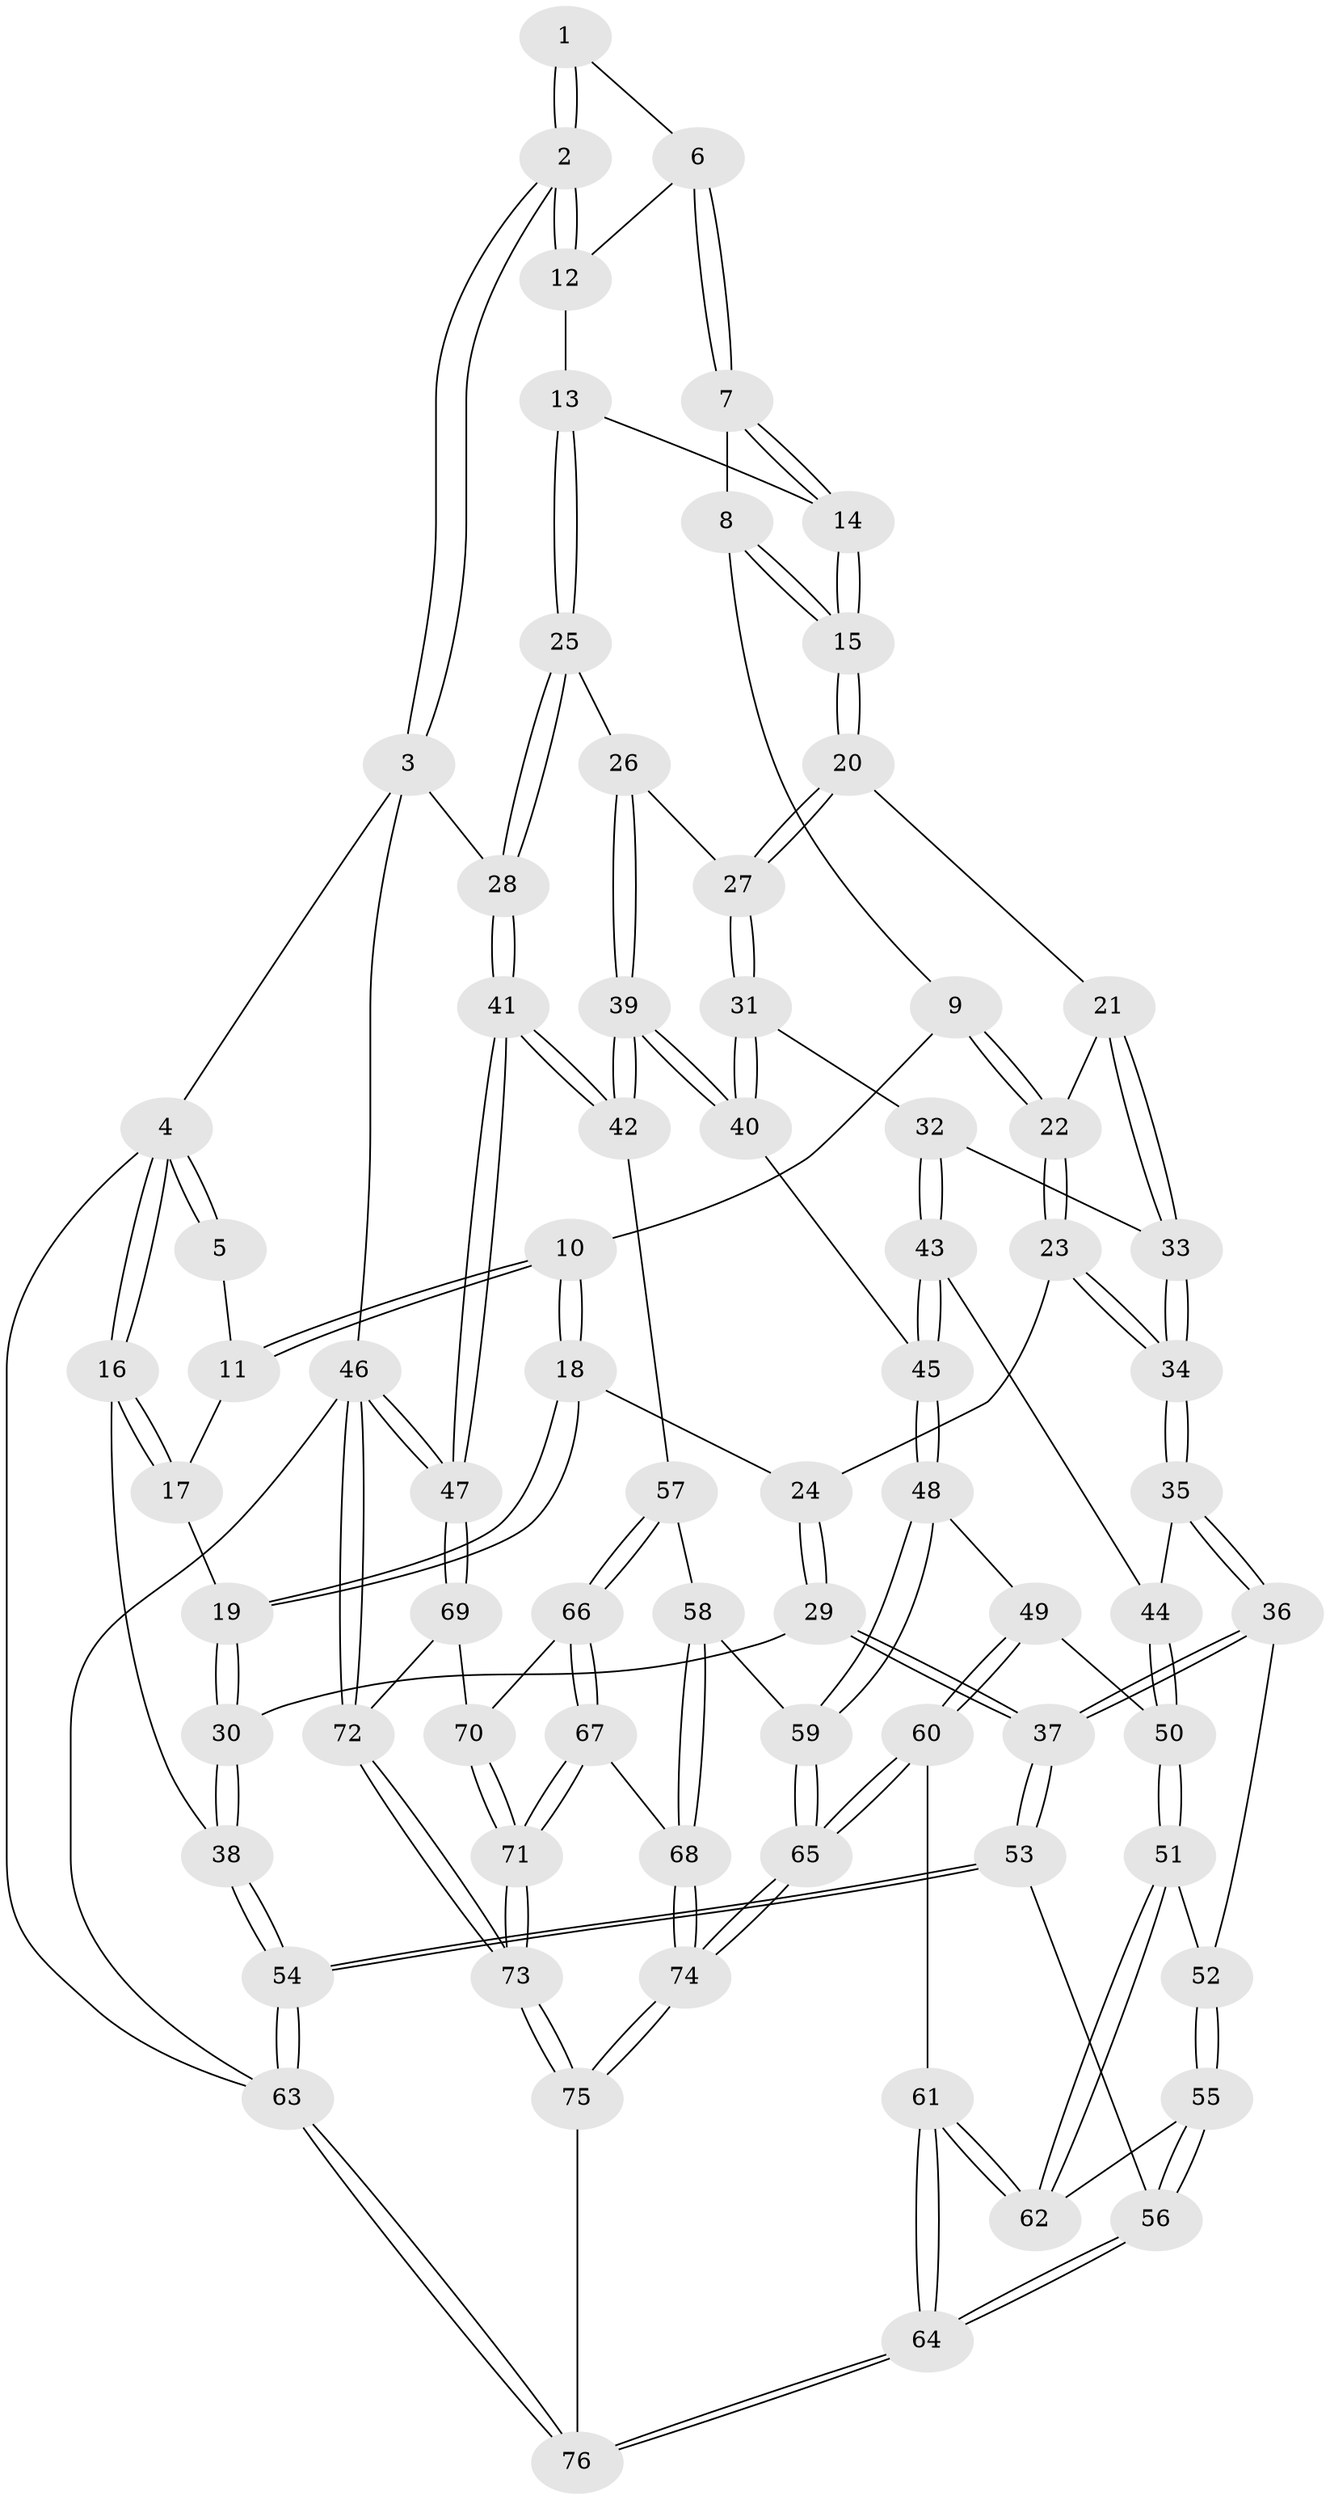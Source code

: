 // Generated by graph-tools (version 1.1) at 2025/27/03/09/25 03:27:11]
// undirected, 76 vertices, 187 edges
graph export_dot {
graph [start="1"]
  node [color=gray90,style=filled];
  1 [pos="+0.6242706419613372+0"];
  2 [pos="+1+0"];
  3 [pos="+1+0"];
  4 [pos="+0+0"];
  5 [pos="+0.4736963293171194+0"];
  6 [pos="+0.6878052360816906+0.09866906631668361"];
  7 [pos="+0.685285483762797+0.10724339514339655"];
  8 [pos="+0.5966510250591611+0.1716822472844594"];
  9 [pos="+0.5177034735072137+0.17407540627456483"];
  10 [pos="+0.42455079194486783+0.12978456135629635"];
  11 [pos="+0.41868304979509524+0.107185039344032"];
  12 [pos="+0.874741983287323+0.04540019614677391"];
  13 [pos="+0.8065187633563732+0.22203564370569817"];
  14 [pos="+0.7851161588369628+0.2158920760136349"];
  15 [pos="+0.6680054858963969+0.2826591976015701"];
  16 [pos="+0+0"];
  17 [pos="+0.020210918663515532+0.030963370635506606"];
  18 [pos="+0.40463213261999276+0.16125860078536738"];
  19 [pos="+0.21531385627772412+0.3039777107891548"];
  20 [pos="+0.6656709364831324+0.3025360382799943"];
  21 [pos="+0.5748740353437812+0.3428578869275843"];
  22 [pos="+0.54336813030308+0.33497851054008254"];
  23 [pos="+0.5002062570706789+0.3669082162858882"];
  24 [pos="+0.4263984467767445+0.3216144750306306"];
  25 [pos="+0.8455331223755166+0.26357776383278064"];
  26 [pos="+0.8097775971301291+0.3713757120306208"];
  27 [pos="+0.7209647292188914+0.378237577859094"];
  28 [pos="+1+0.20421180388427435"];
  29 [pos="+0.27095589556718236+0.4523256539554732"];
  30 [pos="+0.2087144199284897+0.39678961898749227"];
  31 [pos="+0.6714119078553589+0.4472728954805817"];
  32 [pos="+0.636770572696332+0.45285551480343345"];
  33 [pos="+0.6251748736968161+0.4453188786320691"];
  34 [pos="+0.4816831197756875+0.4487166231627319"];
  35 [pos="+0.44234032326404105+0.4991232030426044"];
  36 [pos="+0.38456876083489044+0.5268238561842772"];
  37 [pos="+0.3198795579316167+0.5264802744450506"];
  38 [pos="+0+0.47893759596895225"];
  39 [pos="+0.9154050839402648+0.5274293391745531"];
  40 [pos="+0.7524681655696066+0.550969580800275"];
  41 [pos="+1+0.5370600626615497"];
  42 [pos="+1+0.5654255216665941"];
  43 [pos="+0.5953307909144392+0.5433296141438513"];
  44 [pos="+0.5830417119550174+0.5490276544142187"];
  45 [pos="+0.7040997376436272+0.6029268289642223"];
  46 [pos="+1+1"];
  47 [pos="+1+1"];
  48 [pos="+0.6861424795726103+0.6868489643540845"];
  49 [pos="+0.5705859470327636+0.6429079183126736"];
  50 [pos="+0.5638192162749583+0.638684106136009"];
  51 [pos="+0.5292509742866318+0.6482353457490745"];
  52 [pos="+0.4638592948895036+0.6168535279866297"];
  53 [pos="+0.25156497450259546+0.7054292280084542"];
  54 [pos="+0+0.7818504741479767"];
  55 [pos="+0.4439023199768706+0.7279070540367365"];
  56 [pos="+0.3542179993936109+0.8181290377931009"];
  57 [pos="+0.9058443311569986+0.6839266459913"];
  58 [pos="+0.8659758913540772+0.6947224459791159"];
  59 [pos="+0.6933090306474909+0.7097031668061361"];
  60 [pos="+0.5707121854271058+0.7639798252496156"];
  61 [pos="+0.5522729592286224+0.7596869991810741"];
  62 [pos="+0.5160716991040978+0.7074831652272222"];
  63 [pos="+0+1"];
  64 [pos="+0.3714710745202253+0.8567598824716447"];
  65 [pos="+0.665496525582097+0.8061501938184156"];
  66 [pos="+0.9056323369455992+0.6867476311017864"];
  67 [pos="+0.8537443250022048+0.8361492745154171"];
  68 [pos="+0.76947522548463+0.8199879636019725"];
  69 [pos="+0.9446601901283896+0.776561962525154"];
  70 [pos="+0.9226846753484983+0.7394007482779165"];
  71 [pos="+0.9497823521164599+1"];
  72 [pos="+1+1"];
  73 [pos="+1+1"];
  74 [pos="+0.6703620792665217+0.8307744803611641"];
  75 [pos="+0.6157980737331598+1"];
  76 [pos="+0.4202320458993896+1"];
  1 -- 2;
  1 -- 2;
  1 -- 6;
  2 -- 3;
  2 -- 3;
  2 -- 12;
  2 -- 12;
  3 -- 4;
  3 -- 28;
  3 -- 46;
  4 -- 5;
  4 -- 5;
  4 -- 16;
  4 -- 16;
  4 -- 63;
  5 -- 11;
  6 -- 7;
  6 -- 7;
  6 -- 12;
  7 -- 8;
  7 -- 14;
  7 -- 14;
  8 -- 9;
  8 -- 15;
  8 -- 15;
  9 -- 10;
  9 -- 22;
  9 -- 22;
  10 -- 11;
  10 -- 11;
  10 -- 18;
  10 -- 18;
  11 -- 17;
  12 -- 13;
  13 -- 14;
  13 -- 25;
  13 -- 25;
  14 -- 15;
  14 -- 15;
  15 -- 20;
  15 -- 20;
  16 -- 17;
  16 -- 17;
  16 -- 38;
  17 -- 19;
  18 -- 19;
  18 -- 19;
  18 -- 24;
  19 -- 30;
  19 -- 30;
  20 -- 21;
  20 -- 27;
  20 -- 27;
  21 -- 22;
  21 -- 33;
  21 -- 33;
  22 -- 23;
  22 -- 23;
  23 -- 24;
  23 -- 34;
  23 -- 34;
  24 -- 29;
  24 -- 29;
  25 -- 26;
  25 -- 28;
  25 -- 28;
  26 -- 27;
  26 -- 39;
  26 -- 39;
  27 -- 31;
  27 -- 31;
  28 -- 41;
  28 -- 41;
  29 -- 30;
  29 -- 37;
  29 -- 37;
  30 -- 38;
  30 -- 38;
  31 -- 32;
  31 -- 40;
  31 -- 40;
  32 -- 33;
  32 -- 43;
  32 -- 43;
  33 -- 34;
  33 -- 34;
  34 -- 35;
  34 -- 35;
  35 -- 36;
  35 -- 36;
  35 -- 44;
  36 -- 37;
  36 -- 37;
  36 -- 52;
  37 -- 53;
  37 -- 53;
  38 -- 54;
  38 -- 54;
  39 -- 40;
  39 -- 40;
  39 -- 42;
  39 -- 42;
  40 -- 45;
  41 -- 42;
  41 -- 42;
  41 -- 47;
  41 -- 47;
  42 -- 57;
  43 -- 44;
  43 -- 45;
  43 -- 45;
  44 -- 50;
  44 -- 50;
  45 -- 48;
  45 -- 48;
  46 -- 47;
  46 -- 47;
  46 -- 72;
  46 -- 72;
  46 -- 63;
  47 -- 69;
  47 -- 69;
  48 -- 49;
  48 -- 59;
  48 -- 59;
  49 -- 50;
  49 -- 60;
  49 -- 60;
  50 -- 51;
  50 -- 51;
  51 -- 52;
  51 -- 62;
  51 -- 62;
  52 -- 55;
  52 -- 55;
  53 -- 54;
  53 -- 54;
  53 -- 56;
  54 -- 63;
  54 -- 63;
  55 -- 56;
  55 -- 56;
  55 -- 62;
  56 -- 64;
  56 -- 64;
  57 -- 58;
  57 -- 66;
  57 -- 66;
  58 -- 59;
  58 -- 68;
  58 -- 68;
  59 -- 65;
  59 -- 65;
  60 -- 61;
  60 -- 65;
  60 -- 65;
  61 -- 62;
  61 -- 62;
  61 -- 64;
  61 -- 64;
  63 -- 76;
  63 -- 76;
  64 -- 76;
  64 -- 76;
  65 -- 74;
  65 -- 74;
  66 -- 67;
  66 -- 67;
  66 -- 70;
  67 -- 68;
  67 -- 71;
  67 -- 71;
  68 -- 74;
  68 -- 74;
  69 -- 70;
  69 -- 72;
  70 -- 71;
  70 -- 71;
  71 -- 73;
  71 -- 73;
  72 -- 73;
  72 -- 73;
  73 -- 75;
  73 -- 75;
  74 -- 75;
  74 -- 75;
  75 -- 76;
}
